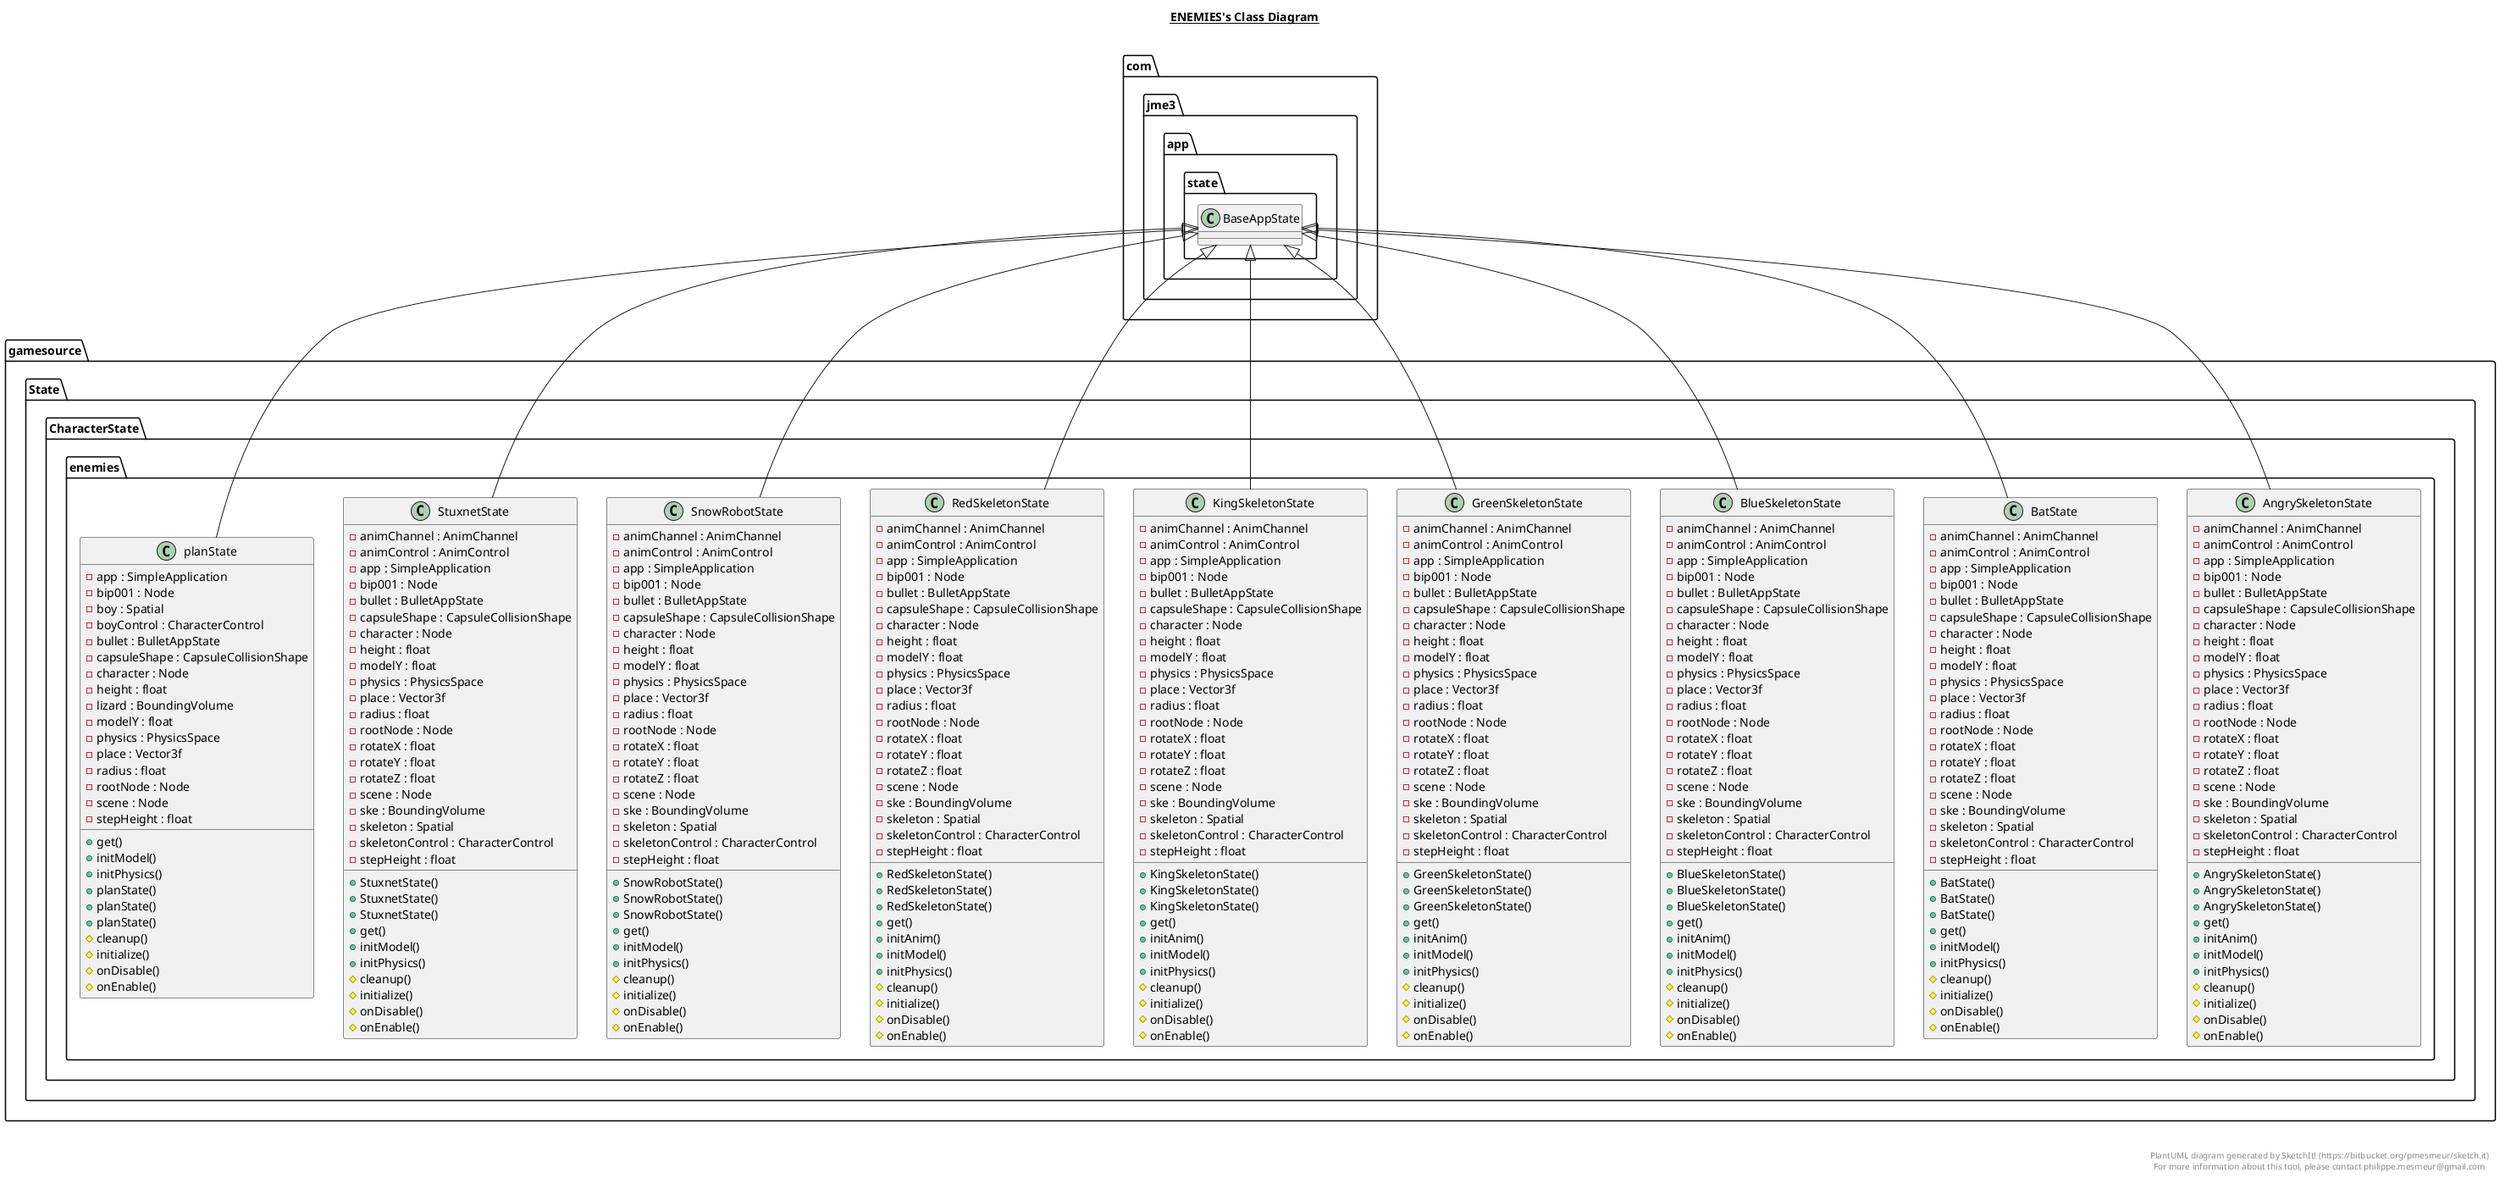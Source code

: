 @startuml

title __ENEMIES's Class Diagram__\n

  namespace gamesource {
    namespace State {
      namespace CharacterState {
        namespace enemies {
          class gamesource.State.CharacterState.enemies.AngrySkeletonState {
              - animChannel : AnimChannel
              - animControl : AnimControl
              - app : SimpleApplication
              - bip001 : Node
              - bullet : BulletAppState
              - capsuleShape : CapsuleCollisionShape
              - character : Node
              - height : float
              - modelY : float
              - physics : PhysicsSpace
              - place : Vector3f
              - radius : float
              - rootNode : Node
              - rotateX : float
              - rotateY : float
              - rotateZ : float
              - scene : Node
              - ske : BoundingVolume
              - skeleton : Spatial
              - skeletonControl : CharacterControl
              - stepHeight : float
              + AngrySkeletonState()
              + AngrySkeletonState()
              + AngrySkeletonState()
              + get()
              + initAnim()
              + initModel()
              + initPhysics()
              # cleanup()
              # initialize()
              # onDisable()
              # onEnable()
          }
        }
      }
    }
  }
  

  namespace gamesource {
    namespace State {
      namespace CharacterState {
        namespace enemies {
          class gamesource.State.CharacterState.enemies.BatState {
              - animChannel : AnimChannel
              - animControl : AnimControl
              - app : SimpleApplication
              - bip001 : Node
              - bullet : BulletAppState
              - capsuleShape : CapsuleCollisionShape
              - character : Node
              - height : float
              - modelY : float
              - physics : PhysicsSpace
              - place : Vector3f
              - radius : float
              - rootNode : Node
              - rotateX : float
              - rotateY : float
              - rotateZ : float
              - scene : Node
              - ske : BoundingVolume
              - skeleton : Spatial
              - skeletonControl : CharacterControl
              - stepHeight : float
              + BatState()
              + BatState()
              + BatState()
              + get()
              + initModel()
              + initPhysics()
              # cleanup()
              # initialize()
              # onDisable()
              # onEnable()
          }
        }
      }
    }
  }
  

  namespace gamesource {
    namespace State {
      namespace CharacterState {
        namespace enemies {
          class gamesource.State.CharacterState.enemies.BlueSkeletonState {
              - animChannel : AnimChannel
              - animControl : AnimControl
              - app : SimpleApplication
              - bip001 : Node
              - bullet : BulletAppState
              - capsuleShape : CapsuleCollisionShape
              - character : Node
              - height : float
              - modelY : float
              - physics : PhysicsSpace
              - place : Vector3f
              - radius : float
              - rootNode : Node
              - rotateX : float
              - rotateY : float
              - rotateZ : float
              - scene : Node
              - ske : BoundingVolume
              - skeleton : Spatial
              - skeletonControl : CharacterControl
              - stepHeight : float
              + BlueSkeletonState()
              + BlueSkeletonState()
              + BlueSkeletonState()
              + get()
              + initAnim()
              + initModel()
              + initPhysics()
              # cleanup()
              # initialize()
              # onDisable()
              # onEnable()
          }
        }
      }
    }
  }
  

  namespace gamesource {
    namespace State {
      namespace CharacterState {
        namespace enemies {
          class gamesource.State.CharacterState.enemies.GreenSkeletonState {
              - animChannel : AnimChannel
              - animControl : AnimControl
              - app : SimpleApplication
              - bip001 : Node
              - bullet : BulletAppState
              - capsuleShape : CapsuleCollisionShape
              - character : Node
              - height : float
              - modelY : float
              - physics : PhysicsSpace
              - place : Vector3f
              - radius : float
              - rootNode : Node
              - rotateX : float
              - rotateY : float
              - rotateZ : float
              - scene : Node
              - ske : BoundingVolume
              - skeleton : Spatial
              - skeletonControl : CharacterControl
              - stepHeight : float
              + GreenSkeletonState()
              + GreenSkeletonState()
              + GreenSkeletonState()
              + get()
              + initAnim()
              + initModel()
              + initPhysics()
              # cleanup()
              # initialize()
              # onDisable()
              # onEnable()
          }
        }
      }
    }
  }
  

  namespace gamesource {
    namespace State {
      namespace CharacterState {
        namespace enemies {
          class gamesource.State.CharacterState.enemies.KingSkeletonState {
              - animChannel : AnimChannel
              - animControl : AnimControl
              - app : SimpleApplication
              - bip001 : Node
              - bullet : BulletAppState
              - capsuleShape : CapsuleCollisionShape
              - character : Node
              - height : float
              - modelY : float
              - physics : PhysicsSpace
              - place : Vector3f
              - radius : float
              - rootNode : Node
              - rotateX : float
              - rotateY : float
              - rotateZ : float
              - scene : Node
              - ske : BoundingVolume
              - skeleton : Spatial
              - skeletonControl : CharacterControl
              - stepHeight : float
              + KingSkeletonState()
              + KingSkeletonState()
              + KingSkeletonState()
              + get()
              + initAnim()
              + initModel()
              + initPhysics()
              # cleanup()
              # initialize()
              # onDisable()
              # onEnable()
          }
        }
      }
    }
  }
  

  namespace gamesource {
    namespace State {
      namespace CharacterState {
        namespace enemies {
          class gamesource.State.CharacterState.enemies.RedSkeletonState {
              - animChannel : AnimChannel
              - animControl : AnimControl
              - app : SimpleApplication
              - bip001 : Node
              - bullet : BulletAppState
              - capsuleShape : CapsuleCollisionShape
              - character : Node
              - height : float
              - modelY : float
              - physics : PhysicsSpace
              - place : Vector3f
              - radius : float
              - rootNode : Node
              - rotateX : float
              - rotateY : float
              - rotateZ : float
              - scene : Node
              - ske : BoundingVolume
              - skeleton : Spatial
              - skeletonControl : CharacterControl
              - stepHeight : float
              + RedSkeletonState()
              + RedSkeletonState()
              + RedSkeletonState()
              + get()
              + initAnim()
              + initModel()
              + initPhysics()
              # cleanup()
              # initialize()
              # onDisable()
              # onEnable()
          }
        }
      }
    }
  }
  

  namespace gamesource {
    namespace State {
      namespace CharacterState {
        namespace enemies {
          class gamesource.State.CharacterState.enemies.SnowRobotState {
              - animChannel : AnimChannel
              - animControl : AnimControl
              - app : SimpleApplication
              - bip001 : Node
              - bullet : BulletAppState
              - capsuleShape : CapsuleCollisionShape
              - character : Node
              - height : float
              - modelY : float
              - physics : PhysicsSpace
              - place : Vector3f
              - radius : float
              - rootNode : Node
              - rotateX : float
              - rotateY : float
              - rotateZ : float
              - scene : Node
              - ske : BoundingVolume
              - skeleton : Spatial
              - skeletonControl : CharacterControl
              - stepHeight : float
              + SnowRobotState()
              + SnowRobotState()
              + SnowRobotState()
              + get()
              + initModel()
              + initPhysics()
              # cleanup()
              # initialize()
              # onDisable()
              # onEnable()
          }
        }
      }
    }
  }
  

  namespace gamesource {
    namespace State {
      namespace CharacterState {
        namespace enemies {
          class gamesource.State.CharacterState.enemies.StuxnetState {
              - animChannel : AnimChannel
              - animControl : AnimControl
              - app : SimpleApplication
              - bip001 : Node
              - bullet : BulletAppState
              - capsuleShape : CapsuleCollisionShape
              - character : Node
              - height : float
              - modelY : float
              - physics : PhysicsSpace
              - place : Vector3f
              - radius : float
              - rootNode : Node
              - rotateX : float
              - rotateY : float
              - rotateZ : float
              - scene : Node
              - ske : BoundingVolume
              - skeleton : Spatial
              - skeletonControl : CharacterControl
              - stepHeight : float
              + StuxnetState()
              + StuxnetState()
              + StuxnetState()
              + get()
              + initModel()
              + initPhysics()
              # cleanup()
              # initialize()
              # onDisable()
              # onEnable()
          }
        }
      }
    }
  }
  

  namespace gamesource {
    namespace State {
      namespace CharacterState {
        namespace enemies {
          class gamesource.State.CharacterState.enemies.planState {
              - app : SimpleApplication
              - bip001 : Node
              - boy : Spatial
              - boyControl : CharacterControl
              - bullet : BulletAppState
              - capsuleShape : CapsuleCollisionShape
              - character : Node
              - height : float
              - lizard : BoundingVolume
              - modelY : float
              - physics : PhysicsSpace
              - place : Vector3f
              - radius : float
              - rootNode : Node
              - scene : Node
              - stepHeight : float
              + get()
              + initModel()
              + initPhysics()
              + planState()
              + planState()
              + planState()
              # cleanup()
              # initialize()
              # onDisable()
              # onEnable()
          }
        }
      }
    }
  }
  

  gamesource.State.CharacterState.enemies.AngrySkeletonState -up-|> com.jme3.app.state.BaseAppState
  gamesource.State.CharacterState.enemies.BatState -up-|> com.jme3.app.state.BaseAppState
  gamesource.State.CharacterState.enemies.BlueSkeletonState -up-|> com.jme3.app.state.BaseAppState
  gamesource.State.CharacterState.enemies.GreenSkeletonState -up-|> com.jme3.app.state.BaseAppState
  gamesource.State.CharacterState.enemies.KingSkeletonState -up-|> com.jme3.app.state.BaseAppState
  gamesource.State.CharacterState.enemies.RedSkeletonState -up-|> com.jme3.app.state.BaseAppState
  gamesource.State.CharacterState.enemies.SnowRobotState -up-|> com.jme3.app.state.BaseAppState
  gamesource.State.CharacterState.enemies.StuxnetState -up-|> com.jme3.app.state.BaseAppState
  gamesource.State.CharacterState.enemies.planState -up-|> com.jme3.app.state.BaseAppState


right footer


PlantUML diagram generated by SketchIt! (https://bitbucket.org/pmesmeur/sketch.it)
For more information about this tool, please contact philippe.mesmeur@gmail.com
endfooter

@enduml
